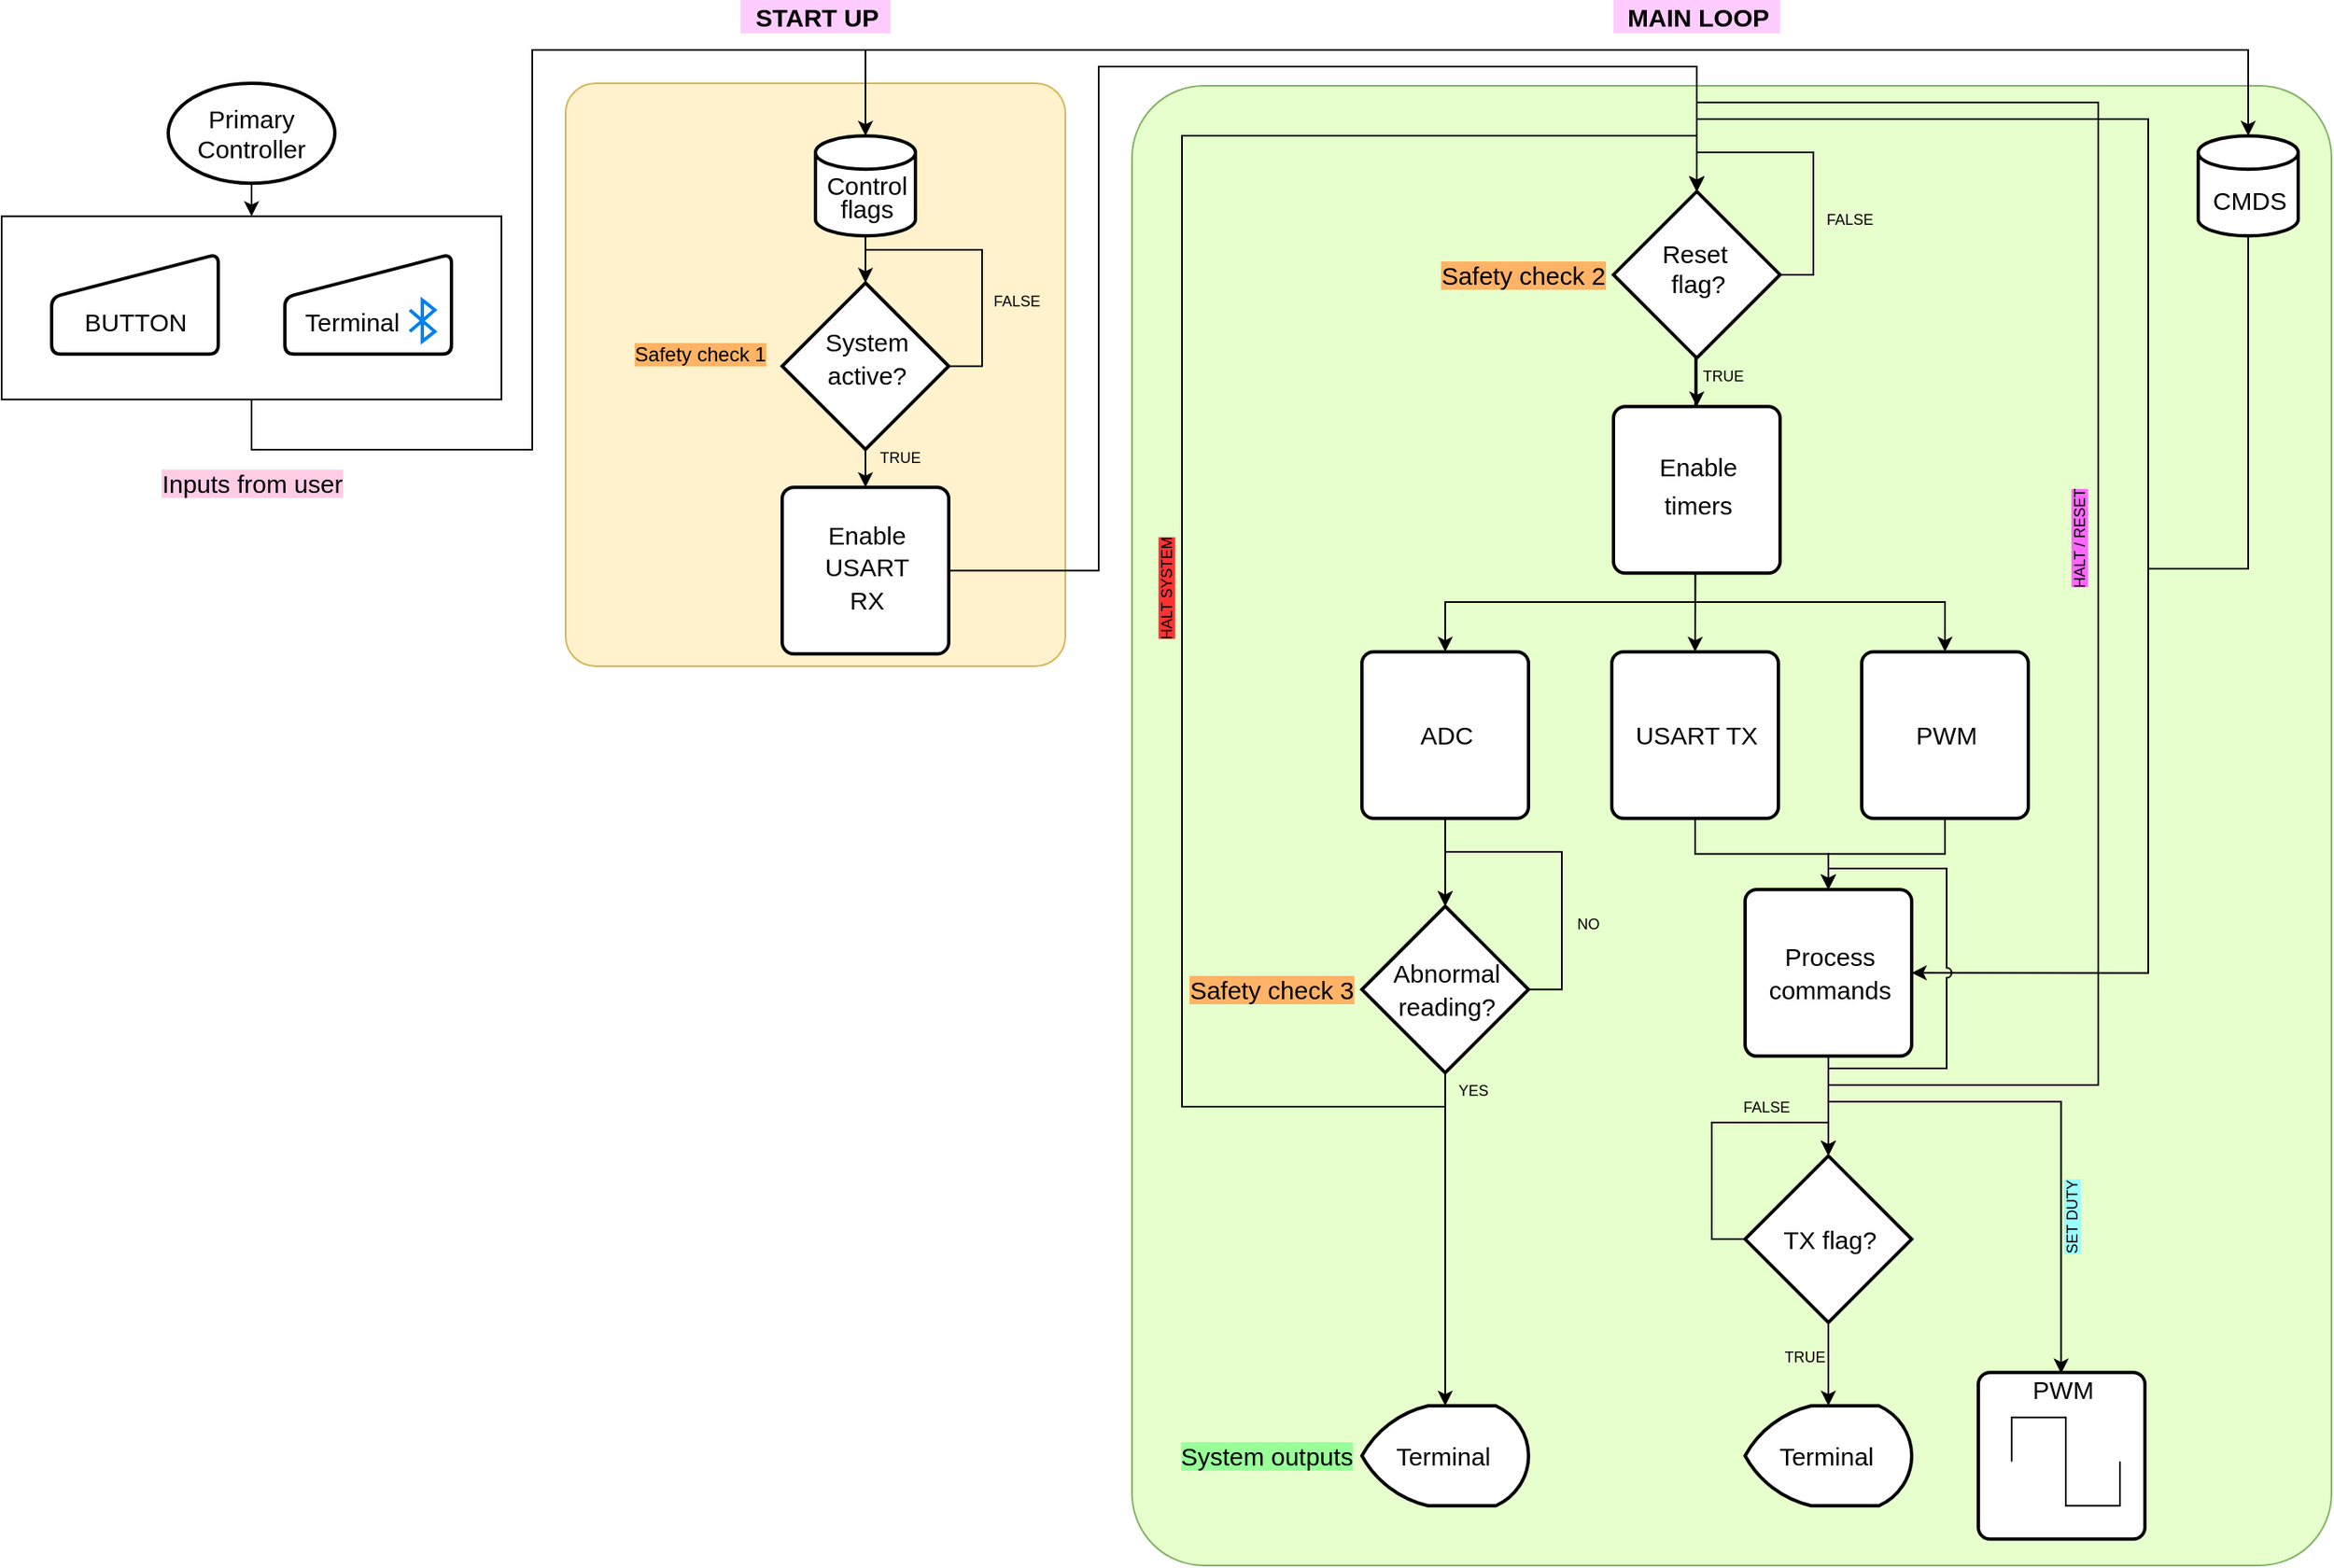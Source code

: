 <mxfile version="14.2.6" type="device"><diagram id="IlAlTLkHtLR08AWThTNg" name="Page-1"><mxGraphModel dx="10601" dy="2731" grid="1" gridSize="10" guides="1" tooltips="1" connect="1" arrows="1" fold="1" page="1" pageScale="1" pageWidth="1654" pageHeight="1169" math="0" shadow="0"><root><mxCell id="0"/><mxCell id="1" parent="0"/><mxCell id="HBd-ifwq5kGsQ835s3PD-8" value="" style="rounded=1;whiteSpace=wrap;html=1;fillColor=#fff2cc;strokeColor=#d6b656;arcSize=6;" parent="1" vertex="1"><mxGeometry x="-9461.5" y="-2180" width="300" height="350" as="geometry"/></mxCell><mxCell id="HBd-ifwq5kGsQ835s3PD-7" value="" style="rounded=1;whiteSpace=wrap;html=1;arcSize=6;strokeColor=#82b366;fillColor=#E6FFCC;" parent="1" vertex="1"><mxGeometry x="-9121.5" y="-2178.55" width="720" height="888.55" as="geometry"/></mxCell><mxCell id="RgG2eZC5aHwLcKgaZsYN-9" style="edgeStyle=orthogonalEdgeStyle;rounded=0;orthogonalLoop=1;jettySize=auto;html=1;exitX=0.5;exitY=1;exitDx=0;exitDy=0;entryX=0.494;entryY=0.033;entryDx=0;entryDy=0;entryPerimeter=0;" edge="1" parent="1" source="xcQFfweduvgqyS6fy63K-100" target="xcQFfweduvgqyS6fy63K-123"><mxGeometry relative="1" as="geometry"><Array as="points"><mxPoint x="-8703.5" y="-1568.46"/><mxPoint x="-8563.5" y="-1568.46"/></Array></mxGeometry></mxCell><mxCell id="RgG2eZC5aHwLcKgaZsYN-11" style="edgeStyle=orthogonalEdgeStyle;rounded=0;orthogonalLoop=1;jettySize=auto;html=1;exitX=0.5;exitY=1;exitDx=0;exitDy=0;entryX=0.5;entryY=0;entryDx=0;entryDy=0;entryPerimeter=0;" edge="1" parent="1" source="xcQFfweduvgqyS6fy63K-100" target="xcQFfweduvgqyS6fy63K-39"><mxGeometry relative="1" as="geometry"><Array as="points"><mxPoint x="-8703.5" y="-1578.46"/><mxPoint x="-8541.5" y="-1578.46"/><mxPoint x="-8541.5" y="-2168.46"/><mxPoint x="-8782.5" y="-2168.46"/></Array></mxGeometry></mxCell><mxCell id="xcQFfweduvgqyS6fy63K-100" value="" style="rounded=1;whiteSpace=wrap;html=1;absoluteArcSize=1;arcSize=14;strokeWidth=2;" parent="1" vertex="1"><mxGeometry x="-8753.5" y="-1695.84" width="100" height="100" as="geometry"/></mxCell><mxCell id="xcQFfweduvgqyS6fy63K-58" style="edgeStyle=orthogonalEdgeStyle;rounded=0;orthogonalLoop=1;jettySize=auto;html=1;exitX=0.5;exitY=1;exitDx=0;exitDy=0;" parent="1" target="xcQFfweduvgqyS6fy63K-53" edge="1"><mxGeometry relative="1" as="geometry"><mxPoint x="-8783.5" y="-2048.6" as="sourcePoint"/><Array as="points"><mxPoint x="-8783.5" y="-1868.46"/><mxPoint x="-8633.5" y="-1868.46"/></Array></mxGeometry></mxCell><mxCell id="xcQFfweduvgqyS6fy63K-59" style="edgeStyle=orthogonalEdgeStyle;rounded=0;orthogonalLoop=1;jettySize=auto;html=1;exitX=0.5;exitY=1;exitDx=0;exitDy=0;entryX=0.5;entryY=0;entryDx=0;entryDy=0;" parent="1" target="xcQFfweduvgqyS6fy63K-50" edge="1"><mxGeometry relative="1" as="geometry"><mxPoint x="-8783.5" y="-2048.6" as="sourcePoint"/></mxGeometry></mxCell><mxCell id="JSln8CfDK0Wk38xEsT6I-9" style="edgeStyle=orthogonalEdgeStyle;rounded=0;sketch=0;jumpStyle=arc;orthogonalLoop=1;jettySize=auto;html=1;exitX=0.5;exitY=1;exitDx=0;exitDy=0;entryX=0.5;entryY=0;entryDx=0;entryDy=0;" parent="1" target="xcQFfweduvgqyS6fy63K-51" edge="1"><mxGeometry relative="1" as="geometry"><mxPoint x="-8783.5" y="-2048.6" as="sourcePoint"/><Array as="points"><mxPoint x="-8783.5" y="-1868.46"/><mxPoint x="-8933.5" y="-1868.46"/></Array></mxGeometry></mxCell><mxCell id="xcQFfweduvgqyS6fy63K-49" value="" style="rounded=1;whiteSpace=wrap;html=1;absoluteArcSize=1;arcSize=14;strokeWidth=2;" parent="1" vertex="1"><mxGeometry x="-8832.5" y="-1985.88" width="100" height="100" as="geometry"/></mxCell><mxCell id="RgG2eZC5aHwLcKgaZsYN-14" style="edgeStyle=orthogonalEdgeStyle;rounded=0;orthogonalLoop=1;jettySize=auto;html=1;exitX=1;exitY=0.5;exitDx=0;exitDy=0;entryX=0.5;entryY=0;entryDx=0;entryDy=0;entryPerimeter=0;" edge="1" parent="1" source="xcQFfweduvgqyS6fy63K-48" target="xcQFfweduvgqyS6fy63K-39"><mxGeometry relative="1" as="geometry"><Array as="points"><mxPoint x="-9141.5" y="-1887"/><mxPoint x="-9141.5" y="-2190"/><mxPoint x="-8782.5" y="-2190"/></Array></mxGeometry></mxCell><mxCell id="xcQFfweduvgqyS6fy63K-48" value="" style="rounded=1;whiteSpace=wrap;html=1;absoluteArcSize=1;arcSize=14;strokeWidth=2;" parent="1" vertex="1"><mxGeometry x="-9331.5" y="-1937.42" width="100" height="100" as="geometry"/></mxCell><mxCell id="JSln8CfDK0Wk38xEsT6I-6" style="edgeStyle=orthogonalEdgeStyle;rounded=0;sketch=0;jumpStyle=arc;orthogonalLoop=1;jettySize=auto;html=1;exitX=0.5;exitY=1;exitDx=0;exitDy=0;entryX=0.5;entryY=0;entryDx=0;entryDy=0;entryPerimeter=0;" parent="1" source="xcQFfweduvgqyS6fy63K-5" target="xcQFfweduvgqyS6fy63K-12" edge="1"><mxGeometry relative="1" as="geometry"><Array as="points"><mxPoint x="-9650.5" y="-1960"/><mxPoint x="-9481.5" y="-1960"/><mxPoint x="-9481.5" y="-2200"/><mxPoint x="-9281.5" y="-2200"/></Array></mxGeometry></mxCell><mxCell id="RgG2eZC5aHwLcKgaZsYN-12" style="edgeStyle=orthogonalEdgeStyle;rounded=0;orthogonalLoop=1;jettySize=auto;html=1;exitX=0.5;exitY=1;exitDx=0;exitDy=0;entryX=0.5;entryY=0;entryDx=0;entryDy=0;entryPerimeter=0;" edge="1" parent="1" source="xcQFfweduvgqyS6fy63K-5" target="xcQFfweduvgqyS6fy63K-34"><mxGeometry relative="1" as="geometry"><Array as="points"><mxPoint x="-9649.5" y="-1960"/><mxPoint x="-9481.5" y="-1960"/><mxPoint x="-9481.5" y="-2200"/><mxPoint x="-8451.5" y="-2200"/></Array></mxGeometry></mxCell><mxCell id="xcQFfweduvgqyS6fy63K-5" value="" style="whiteSpace=wrap;html=1;" parent="1" vertex="1"><mxGeometry x="-9800" y="-2100.14" width="300" height="110" as="geometry"/></mxCell><mxCell id="xcQFfweduvgqyS6fy63K-16" style="edgeStyle=orthogonalEdgeStyle;rounded=0;orthogonalLoop=1;jettySize=auto;html=1;exitX=0.5;exitY=1;exitDx=0;exitDy=0;exitPerimeter=0;entryX=0.5;entryY=0;entryDx=0;entryDy=0;" parent="1" source="xcQFfweduvgqyS6fy63K-1" target="xcQFfweduvgqyS6fy63K-5" edge="1"><mxGeometry relative="1" as="geometry"/></mxCell><mxCell id="xcQFfweduvgqyS6fy63K-1" value="&lt;font style=&quot;font-size: 15px;&quot;&gt;Primary Controller&lt;/font&gt;" style="strokeWidth=2;html=1;shape=mxgraph.flowchart.start_1;whiteSpace=wrap;fontSize=15;" parent="1" vertex="1"><mxGeometry x="-9700" y="-2180" width="100" height="60" as="geometry"/></mxCell><mxCell id="xcQFfweduvgqyS6fy63K-2" value="" style="html=1;strokeWidth=2;shape=manualInput;whiteSpace=wrap;rounded=1;size=26;arcSize=11;align=center;" parent="1" vertex="1"><mxGeometry x="-9770" y="-2077.42" width="100" height="60" as="geometry"/></mxCell><mxCell id="xcQFfweduvgqyS6fy63K-3" value="" style="html=1;strokeWidth=2;shape=manualInput;whiteSpace=wrap;rounded=1;size=26;arcSize=11;" parent="1" vertex="1"><mxGeometry x="-9630" y="-2077.42" width="100" height="60" as="geometry"/></mxCell><mxCell id="xcQFfweduvgqyS6fy63K-4" value="&lt;span style=&quot;background-color: rgb(255, 204, 230); font-size: 15px;&quot;&gt;Inputs from user&lt;/span&gt;" style="text;html=1;align=center;verticalAlign=middle;resizable=0;points=[];autosize=1;fontSize=15;" parent="1" vertex="1"><mxGeometry x="-9710" y="-1950.0" width="120" height="20" as="geometry"/></mxCell><mxCell id="xcQFfweduvgqyS6fy63K-7" value="&lt;font style=&quot;font-size: 15px;&quot;&gt;BUTTON&lt;/font&gt;" style="text;html=1;align=center;verticalAlign=middle;resizable=0;points=[];autosize=1;fontSize=15;" parent="1" vertex="1"><mxGeometry x="-9760" y="-2047.42" width="80" height="20" as="geometry"/></mxCell><mxCell id="xcQFfweduvgqyS6fy63K-9" value="&lt;font style=&quot;font-size: 15px;&quot;&gt;Terminal&lt;/font&gt;" style="text;html=1;align=center;verticalAlign=middle;resizable=0;points=[];autosize=1;fontSize=15;" parent="1" vertex="1"><mxGeometry x="-9625" y="-2047.42" width="70" height="20" as="geometry"/></mxCell><mxCell id="xcQFfweduvgqyS6fy63K-23" style="edgeStyle=orthogonalEdgeStyle;rounded=0;orthogonalLoop=1;jettySize=auto;html=1;exitX=0.5;exitY=1;exitDx=0;exitDy=0;exitPerimeter=0;entryX=0.5;entryY=0;entryDx=0;entryDy=0;entryPerimeter=0;" parent="1" source="xcQFfweduvgqyS6fy63K-12" target="xcQFfweduvgqyS6fy63K-17" edge="1"><mxGeometry relative="1" as="geometry"><Array as="points"><mxPoint x="-9281.5" y="-2008.28"/><mxPoint x="-9281.5" y="-2008.28"/></Array></mxGeometry></mxCell><mxCell id="xcQFfweduvgqyS6fy63K-12" value="" style="strokeWidth=2;html=1;shape=mxgraph.flowchart.database;whiteSpace=wrap;" parent="1" vertex="1"><mxGeometry x="-9311.5" y="-2148.42" width="60" height="60" as="geometry"/></mxCell><mxCell id="xcQFfweduvgqyS6fy63K-14" value="&lt;font style=&quot;font-size: 15px&quot;&gt;Control&lt;/font&gt;" style="text;html=1;align=center;verticalAlign=middle;resizable=0;points=[];autosize=1;fontSize=15;" parent="1" vertex="1"><mxGeometry x="-9311.5" y="-2128.6" width="60" height="20" as="geometry"/></mxCell><mxCell id="RgG2eZC5aHwLcKgaZsYN-1" style="edgeStyle=orthogonalEdgeStyle;rounded=0;orthogonalLoop=1;jettySize=auto;html=1;exitX=0.5;exitY=1;exitDx=0;exitDy=0;exitPerimeter=0;entryX=0.5;entryY=0;entryDx=0;entryDy=0;" edge="1" parent="1" source="xcQFfweduvgqyS6fy63K-17" target="xcQFfweduvgqyS6fy63K-48"><mxGeometry relative="1" as="geometry"/></mxCell><mxCell id="xcQFfweduvgqyS6fy63K-17" value="" style="strokeWidth=2;html=1;shape=mxgraph.flowchart.decision;whiteSpace=wrap;" parent="1" vertex="1"><mxGeometry x="-9331.5" y="-2060.14" width="100" height="100" as="geometry"/></mxCell><mxCell id="xcQFfweduvgqyS6fy63K-18" value="&lt;span style=&quot;background-color: rgb(255 , 179 , 102)&quot;&gt;Safety check 1&lt;/span&gt;" style="text;html=1;align=center;verticalAlign=middle;resizable=0;points=[];autosize=1;" parent="1" vertex="1"><mxGeometry x="-9426.5" y="-2026.56" width="90" height="20" as="geometry"/></mxCell><mxCell id="xcQFfweduvgqyS6fy63K-19" value="&lt;font style=&quot;font-size: 15px&quot;&gt;System&lt;/font&gt;" style="text;html=1;align=center;verticalAlign=middle;resizable=0;points=[];autosize=1;" parent="1" vertex="1"><mxGeometry x="-9316.5" y="-2035.02" width="70" height="20" as="geometry"/></mxCell><mxCell id="xcQFfweduvgqyS6fy63K-26" style="edgeStyle=orthogonalEdgeStyle;rounded=0;orthogonalLoop=1;jettySize=auto;html=1;exitX=1;exitY=0.5;exitDx=0;exitDy=0;exitPerimeter=0;entryX=0.5;entryY=0;entryDx=0;entryDy=0;entryPerimeter=0;" parent="1" source="xcQFfweduvgqyS6fy63K-17" target="xcQFfweduvgqyS6fy63K-17" edge="1"><mxGeometry relative="1" as="geometry"><Array as="points"><mxPoint x="-9211.5" y="-2010"/><mxPoint x="-9211.5" y="-2080"/><mxPoint x="-9281.5" y="-2080"/></Array></mxGeometry></mxCell><mxCell id="xcQFfweduvgqyS6fy63K-27" value="&lt;font style=&quot;font-size: 9px&quot;&gt;FALSE&lt;/font&gt;" style="text;html=1;align=center;verticalAlign=middle;resizable=0;points=[];autosize=1;" parent="1" vertex="1"><mxGeometry x="-9211.5" y="-2060.14" width="40" height="20" as="geometry"/></mxCell><mxCell id="xcQFfweduvgqyS6fy63K-31" value="&lt;font style=&quot;font-size: 9px&quot;&gt;TRUE&lt;/font&gt;" style="text;html=1;align=center;verticalAlign=middle;resizable=0;points=[];autosize=1;" parent="1" vertex="1"><mxGeometry x="-9281.5" y="-1965.88" width="40" height="20" as="geometry"/></mxCell><mxCell id="xcQFfweduvgqyS6fy63K-33" value="&lt;font style=&quot;font-size: 15px;&quot;&gt;Enable&lt;br style=&quot;font-size: 15px;&quot;&gt;&lt;br style=&quot;font-size: 15px;&quot;&gt;&lt;/font&gt;" style="text;html=1;align=center;verticalAlign=middle;resizable=0;points=[];autosize=1;fontSize=15;" parent="1" vertex="1"><mxGeometry x="-9311.5" y="-1920" width="60" height="40" as="geometry"/></mxCell><mxCell id="HBd-ifwq5kGsQ835s3PD-4" style="edgeStyle=orthogonalEdgeStyle;rounded=0;orthogonalLoop=1;jettySize=auto;html=1;exitX=0.5;exitY=1;exitDx=0;exitDy=0;exitPerimeter=0;entryX=0.5;entryY=0;entryDx=0;entryDy=0;entryPerimeter=0;" parent="1" source="xcQFfweduvgqyS6fy63K-34" target="xcQFfweduvgqyS6fy63K-39" edge="1"><mxGeometry relative="1" as="geometry"><mxPoint x="-8777.5" y="-2045.74" as="targetPoint"/><Array as="points"><mxPoint x="-8451.5" y="-2096.46"/><mxPoint x="-8451.5" y="-1888.46"/><mxPoint x="-8511.5" y="-1888.46"/><mxPoint x="-8511.5" y="-2158.46"/><mxPoint x="-8782.5" y="-2158.46"/></Array></mxGeometry></mxCell><mxCell id="HBd-ifwq5kGsQ835s3PD-5" style="edgeStyle=orthogonalEdgeStyle;rounded=0;orthogonalLoop=1;jettySize=auto;html=1;exitX=0.5;exitY=1;exitDx=0;exitDy=0;exitPerimeter=0;entryX=1;entryY=0.5;entryDx=0;entryDy=0;" parent="1" source="xcQFfweduvgqyS6fy63K-34" target="xcQFfweduvgqyS6fy63K-100" edge="1"><mxGeometry relative="1" as="geometry"><Array as="points"><mxPoint x="-8451.5" y="-2096.46"/><mxPoint x="-8451.5" y="-1888.46"/><mxPoint x="-8511.5" y="-1888.46"/><mxPoint x="-8511.5" y="-1645.46"/></Array><mxPoint x="-8521.5" y="-1465.46" as="targetPoint"/></mxGeometry></mxCell><mxCell id="xcQFfweduvgqyS6fy63K-34" value="" style="strokeWidth=2;html=1;shape=mxgraph.flowchart.database;whiteSpace=wrap;" parent="1" vertex="1"><mxGeometry x="-8481.5" y="-2148.42" width="60" height="60" as="geometry"/></mxCell><mxCell id="xcQFfweduvgqyS6fy63K-35" value="&lt;font style=&quot;font-size: 15px&quot;&gt;CMDS&lt;/font&gt;" style="text;html=1;align=center;verticalAlign=middle;resizable=0;points=[];autosize=1;fontSize=15;" parent="1" vertex="1"><mxGeometry x="-8481.5" y="-2120" width="60" height="20" as="geometry"/></mxCell><mxCell id="RgG2eZC5aHwLcKgaZsYN-4" style="edgeStyle=orthogonalEdgeStyle;rounded=0;orthogonalLoop=1;jettySize=auto;html=1;exitX=0.5;exitY=1;exitDx=0;exitDy=0;exitPerimeter=0;entryX=0.5;entryY=0;entryDx=0;entryDy=0;" edge="1" parent="1" source="xcQFfweduvgqyS6fy63K-39" target="xcQFfweduvgqyS6fy63K-49"><mxGeometry relative="1" as="geometry"/></mxCell><mxCell id="xcQFfweduvgqyS6fy63K-39" value="" style="strokeWidth=2;html=1;shape=mxgraph.flowchart.decision;whiteSpace=wrap;" parent="1" vertex="1"><mxGeometry x="-8832.5" y="-2115.02" width="100" height="100" as="geometry"/></mxCell><mxCell id="xcQFfweduvgqyS6fy63K-40" value="&lt;font style=&quot;font-size: 15px;&quot;&gt;Reset&amp;nbsp;&lt;/font&gt;" style="text;html=1;align=center;verticalAlign=middle;resizable=0;points=[];autosize=1;fontSize=15;" parent="1" vertex="1"><mxGeometry x="-8812.5" y="-2088.42" width="60" height="20" as="geometry"/></mxCell><mxCell id="xcQFfweduvgqyS6fy63K-42" value="&lt;span style=&quot;background-color: rgb(255, 179, 102); font-size: 15px;&quot;&gt;Safety check 2&lt;/span&gt;" style="text;html=1;align=center;verticalAlign=middle;resizable=0;points=[];autosize=1;fontSize=15;" parent="1" vertex="1"><mxGeometry x="-8942.5" y="-2075.02" width="110" height="20" as="geometry"/></mxCell><mxCell id="xcQFfweduvgqyS6fy63K-43" style="edgeStyle=orthogonalEdgeStyle;rounded=0;orthogonalLoop=1;jettySize=auto;html=1;exitX=1;exitY=0.5;exitDx=0;exitDy=0;exitPerimeter=0;entryX=0.5;entryY=0;entryDx=0;entryDy=0;entryPerimeter=0;" parent="1" source="xcQFfweduvgqyS6fy63K-39" target="xcQFfweduvgqyS6fy63K-39" edge="1"><mxGeometry relative="1" as="geometry"><Array as="points"><mxPoint x="-8712.5" y="-2065.46"/><mxPoint x="-8712.5" y="-2138.46"/><mxPoint x="-8782.5" y="-2138.46"/></Array></mxGeometry></mxCell><mxCell id="xcQFfweduvgqyS6fy63K-44" value="&lt;font style=&quot;font-size: 9px&quot;&gt;FALSE&lt;/font&gt;" style="text;html=1;align=center;verticalAlign=middle;resizable=0;points=[];autosize=1;" parent="1" vertex="1"><mxGeometry x="-8711.5" y="-2108.6" width="40" height="20" as="geometry"/></mxCell><mxCell id="xcQFfweduvgqyS6fy63K-47" value="&lt;font style=&quot;font-size: 15px;&quot;&gt;Enable&lt;br style=&quot;font-size: 15px;&quot;&gt;&lt;/font&gt;" style="text;html=1;align=center;verticalAlign=middle;resizable=0;points=[];autosize=1;fontSize=15;" parent="1" vertex="1"><mxGeometry x="-8812.5" y="-1960.14" width="60" height="20" as="geometry"/></mxCell><mxCell id="xcQFfweduvgqyS6fy63K-118" style="edgeStyle=orthogonalEdgeStyle;rounded=0;orthogonalLoop=1;jettySize=auto;html=1;exitX=0.5;exitY=1;exitDx=0;exitDy=0;entryX=0.5;entryY=0;entryDx=0;entryDy=0;" parent="1" source="xcQFfweduvgqyS6fy63K-50" target="xcQFfweduvgqyS6fy63K-100" edge="1"><mxGeometry relative="1" as="geometry"/></mxCell><mxCell id="xcQFfweduvgqyS6fy63K-50" value="" style="rounded=1;whiteSpace=wrap;html=1;absoluteArcSize=1;arcSize=14;strokeWidth=2;" parent="1" vertex="1"><mxGeometry x="-8833.5" y="-1838.6" width="100" height="100" as="geometry"/></mxCell><mxCell id="xcQFfweduvgqyS6fy63K-67" style="edgeStyle=orthogonalEdgeStyle;rounded=0;orthogonalLoop=1;jettySize=auto;html=1;exitX=0.5;exitY=1;exitDx=0;exitDy=0;" parent="1" source="xcQFfweduvgqyS6fy63K-51" target="xcQFfweduvgqyS6fy63K-60" edge="1"><mxGeometry relative="1" as="geometry"/></mxCell><mxCell id="xcQFfweduvgqyS6fy63K-51" value="" style="rounded=1;whiteSpace=wrap;html=1;absoluteArcSize=1;arcSize=14;strokeWidth=2;" parent="1" vertex="1"><mxGeometry x="-8983.5" y="-1838.6" width="100" height="100" as="geometry"/></mxCell><mxCell id="xcQFfweduvgqyS6fy63K-120" style="edgeStyle=orthogonalEdgeStyle;rounded=0;orthogonalLoop=1;jettySize=auto;html=1;exitX=0.5;exitY=1;exitDx=0;exitDy=0;entryX=0.5;entryY=0;entryDx=0;entryDy=0;" parent="1" source="xcQFfweduvgqyS6fy63K-53" target="xcQFfweduvgqyS6fy63K-100" edge="1"><mxGeometry relative="1" as="geometry"/></mxCell><mxCell id="xcQFfweduvgqyS6fy63K-53" value="" style="rounded=1;whiteSpace=wrap;html=1;absoluteArcSize=1;arcSize=14;strokeWidth=2;" parent="1" vertex="1"><mxGeometry x="-8683.5" y="-1838.6" width="100" height="100" as="geometry"/></mxCell><mxCell id="xcQFfweduvgqyS6fy63K-54" value="&lt;font style=&quot;font-size: 15px;&quot;&gt;ADC&lt;/font&gt;" style="text;html=1;align=center;verticalAlign=middle;resizable=0;points=[];autosize=1;fontSize=15;" parent="1" vertex="1"><mxGeometry x="-8958.5" y="-1798.6" width="50" height="20" as="geometry"/></mxCell><mxCell id="xcQFfweduvgqyS6fy63K-55" value="&lt;font style=&quot;font-size: 15px;&quot;&gt;USART TX&lt;/font&gt;" style="text;html=1;align=center;verticalAlign=middle;resizable=0;points=[];autosize=1;fontSize=15;" parent="1" vertex="1"><mxGeometry x="-8828.5" y="-1798.6" width="90" height="20" as="geometry"/></mxCell><mxCell id="xcQFfweduvgqyS6fy63K-56" value="&lt;font style=&quot;font-size: 15px;&quot;&gt;PWM&lt;/font&gt;" style="text;html=1;align=center;verticalAlign=middle;resizable=0;points=[];autosize=1;fontSize=15;" parent="1" vertex="1"><mxGeometry x="-8658.5" y="-1798.6" width="50" height="20" as="geometry"/></mxCell><mxCell id="RgG2eZC5aHwLcKgaZsYN-6" style="edgeStyle=orthogonalEdgeStyle;rounded=0;orthogonalLoop=1;jettySize=auto;html=1;exitX=0.5;exitY=1;exitDx=0;exitDy=0;exitPerimeter=0;entryX=0.5;entryY=0;entryDx=0;entryDy=0;entryPerimeter=0;" edge="1" parent="1" source="xcQFfweduvgqyS6fy63K-60" target="xcQFfweduvgqyS6fy63K-39"><mxGeometry relative="1" as="geometry"><Array as="points"><mxPoint x="-8933.5" y="-1565.46"/><mxPoint x="-9091.5" y="-1565.46"/><mxPoint x="-9091.5" y="-2148.46"/><mxPoint x="-8782.5" y="-2148.46"/></Array></mxGeometry></mxCell><mxCell id="RgG2eZC5aHwLcKgaZsYN-8" style="edgeStyle=orthogonalEdgeStyle;rounded=0;orthogonalLoop=1;jettySize=auto;html=1;exitX=0.5;exitY=1;exitDx=0;exitDy=0;exitPerimeter=0;" edge="1" parent="1" source="xcQFfweduvgqyS6fy63K-60" target="xcQFfweduvgqyS6fy63K-63"><mxGeometry relative="1" as="geometry"/></mxCell><mxCell id="xcQFfweduvgqyS6fy63K-60" value="" style="strokeWidth=2;html=1;shape=mxgraph.flowchart.decision;whiteSpace=wrap;" parent="1" vertex="1"><mxGeometry x="-8983.5" y="-1685.87" width="100" height="100" as="geometry"/></mxCell><mxCell id="xcQFfweduvgqyS6fy63K-61" value="&lt;span style=&quot;background-color: rgb(255, 179, 102); font-size: 15px;&quot;&gt;Safety check 3&lt;/span&gt;" style="text;html=1;align=center;verticalAlign=middle;resizable=0;points=[];autosize=1;fontSize=15;" parent="1" vertex="1"><mxGeometry x="-9093.5" y="-1645.87" width="110" height="20" as="geometry"/></mxCell><mxCell id="xcQFfweduvgqyS6fy63K-62" value="&lt;font style=&quot;font-size: 15px;&quot;&gt;Abnormal&lt;br style=&quot;font-size: 15px;&quot;&gt;&lt;/font&gt;" style="text;html=1;align=center;verticalAlign=middle;resizable=0;points=[];autosize=1;fontSize=15;" parent="1" vertex="1"><mxGeometry x="-8973.5" y="-1655.84" width="80" height="20" as="geometry"/></mxCell><mxCell id="xcQFfweduvgqyS6fy63K-63" value="" style="strokeWidth=2;html=1;shape=mxgraph.flowchart.display;whiteSpace=wrap;" parent="1" vertex="1"><mxGeometry x="-8983.5" y="-1385.88" width="100" height="60" as="geometry"/></mxCell><mxCell id="xcQFfweduvgqyS6fy63K-109" style="edgeStyle=orthogonalEdgeStyle;rounded=0;orthogonalLoop=1;jettySize=auto;html=1;exitX=0.5;exitY=1;exitDx=0;exitDy=0;exitPerimeter=0;" parent="1" source="xcQFfweduvgqyS6fy63K-66" target="xcQFfweduvgqyS6fy63K-81" edge="1"><mxGeometry relative="1" as="geometry"/></mxCell><mxCell id="xcQFfweduvgqyS6fy63K-66" value="" style="strokeWidth=2;html=1;shape=mxgraph.flowchart.decision;whiteSpace=wrap;" parent="1" vertex="1"><mxGeometry x="-8753.5" y="-1535.97" width="100" height="100" as="geometry"/></mxCell><mxCell id="xcQFfweduvgqyS6fy63K-69" value="&lt;font style=&quot;font-size: 15px;&quot;&gt;Terminal&amp;nbsp;&lt;/font&gt;" style="text;html=1;align=center;verticalAlign=middle;resizable=0;points=[];autosize=1;fontSize=15;" parent="1" vertex="1"><mxGeometry x="-8973.5" y="-1365.88" width="80" height="20" as="geometry"/></mxCell><mxCell id="xcQFfweduvgqyS6fy63K-70" style="edgeStyle=orthogonalEdgeStyle;rounded=0;orthogonalLoop=1;jettySize=auto;html=1;exitX=1;exitY=0.5;exitDx=0;exitDy=0;exitPerimeter=0;entryX=0.5;entryY=0;entryDx=0;entryDy=0;entryPerimeter=0;" parent="1" source="xcQFfweduvgqyS6fy63K-60" target="xcQFfweduvgqyS6fy63K-60" edge="1"><mxGeometry relative="1" as="geometry"><Array as="points"><mxPoint x="-8863.5" y="-1635.46"/><mxPoint x="-8863.5" y="-1718.46"/><mxPoint x="-8933.5" y="-1718.46"/></Array></mxGeometry></mxCell><mxCell id="xcQFfweduvgqyS6fy63K-71" value="&lt;font style=&quot;font-size: 9px&quot;&gt;NO&lt;/font&gt;" style="text;html=1;align=center;verticalAlign=middle;resizable=0;points=[];autosize=1;" parent="1" vertex="1"><mxGeometry x="-8863.5" y="-1685.87" width="30" height="20" as="geometry"/></mxCell><mxCell id="xcQFfweduvgqyS6fy63K-73" value="&lt;font style=&quot;font-size: 9px&quot;&gt;YES&lt;/font&gt;" style="text;html=1;align=center;verticalAlign=middle;resizable=0;points=[];autosize=1;" parent="1" vertex="1"><mxGeometry x="-8932.5" y="-1585.87" width="30" height="20" as="geometry"/></mxCell><mxCell id="xcQFfweduvgqyS6fy63K-75" value="&lt;font style=&quot;font-size: 9px ; background-color: rgb(255 , 51 , 51)&quot; color=&quot;#000000&quot;&gt;HALT SYSTEM&lt;/font&gt;" style="text;html=1;align=center;verticalAlign=middle;resizable=0;points=[];autosize=1;rotation=-90;fontColor=#ffffff;" parent="1" vertex="1"><mxGeometry x="-9141.5" y="-1885.88" width="80" height="20" as="geometry"/></mxCell><mxCell id="xcQFfweduvgqyS6fy63K-77" value="&lt;font style=&quot;font-size: 15px;&quot;&gt;TX flag?&lt;/font&gt;" style="text;html=1;align=center;verticalAlign=middle;resizable=0;points=[];autosize=1;fontSize=15;" parent="1" vertex="1"><mxGeometry x="-8738.5" y="-1495.97" width="70" height="20" as="geometry"/></mxCell><mxCell id="xcQFfweduvgqyS6fy63K-80" value="&lt;font style=&quot;font-size: 9px&quot;&gt;FALSE&lt;/font&gt;" style="text;html=1;align=center;verticalAlign=middle;resizable=0;points=[];autosize=1;" parent="1" vertex="1"><mxGeometry x="-8761" y="-1575.97" width="40" height="20" as="geometry"/></mxCell><mxCell id="xcQFfweduvgqyS6fy63K-81" value="" style="strokeWidth=2;html=1;shape=mxgraph.flowchart.display;whiteSpace=wrap;" parent="1" vertex="1"><mxGeometry x="-8753.5" y="-1385.88" width="100" height="60" as="geometry"/></mxCell><mxCell id="xcQFfweduvgqyS6fy63K-82" value="&lt;font style=&quot;font-size: 15px;&quot;&gt;Terminal&amp;nbsp;&lt;/font&gt;" style="text;html=1;align=center;verticalAlign=middle;resizable=0;points=[];autosize=1;fontSize=15;" parent="1" vertex="1"><mxGeometry x="-8743.5" y="-1365.88" width="80" height="20" as="geometry"/></mxCell><mxCell id="xcQFfweduvgqyS6fy63K-84" value="&lt;font style=&quot;font-size: 9px&quot;&gt;TRUE&lt;/font&gt;" style="text;html=1;align=center;verticalAlign=middle;resizable=0;points=[];autosize=1;" parent="1" vertex="1"><mxGeometry x="-8738.5" y="-1425.97" width="40" height="20" as="geometry"/></mxCell><mxCell id="xcQFfweduvgqyS6fy63K-90" value="&lt;span style=&quot;background-color: rgb(153, 255, 153); font-size: 15px;&quot;&gt;System outputs&lt;/span&gt;" style="text;html=1;align=center;verticalAlign=middle;resizable=0;points=[];autosize=1;fontSize=15;" parent="1" vertex="1"><mxGeometry x="-9101.5" y="-1365.88" width="120" height="20" as="geometry"/></mxCell><mxCell id="xcQFfweduvgqyS6fy63K-93" value="" style="rounded=1;whiteSpace=wrap;html=1;absoluteArcSize=1;arcSize=14;strokeWidth=2;" parent="1" vertex="1"><mxGeometry x="-8613.5" y="-1405.88" width="100" height="100" as="geometry"/></mxCell><mxCell id="xcQFfweduvgqyS6fy63K-97" value="" style="html=1;verticalLabelPosition=bottom;align=center;labelBackgroundColor=#ffffff;verticalAlign=top;strokeWidth=2;strokeColor=#0080F0;shadow=0;dashed=0;shape=mxgraph.ios7.icons.bluetooth;pointerEvents=1;fillColor=none;" parent="1" vertex="1"><mxGeometry x="-9555" y="-2049.82" width="15" height="24.8" as="geometry"/></mxCell><mxCell id="xcQFfweduvgqyS6fy63K-98" value="&lt;font style=&quot;font-size: 9px&quot;&gt;TRUE&lt;/font&gt;" style="text;html=1;align=center;verticalAlign=middle;resizable=0;points=[];autosize=1;" parent="1" vertex="1"><mxGeometry x="-8787.5" y="-2015.02" width="40" height="20" as="geometry"/></mxCell><mxCell id="xcQFfweduvgqyS6fy63K-111" style="edgeStyle=orthogonalEdgeStyle;rounded=0;orthogonalLoop=1;jettySize=auto;html=1;exitX=0.5;exitY=1;exitDx=0;exitDy=0;entryX=0.5;entryY=0;entryDx=0;entryDy=0;entryPerimeter=0;" parent="1" source="xcQFfweduvgqyS6fy63K-100" target="xcQFfweduvgqyS6fy63K-66" edge="1"><mxGeometry relative="1" as="geometry"/></mxCell><mxCell id="xcQFfweduvgqyS6fy63K-101" value="&lt;font style=&quot;font-size: 15px;&quot;&gt;Process&lt;/font&gt;" style="text;html=1;align=center;verticalAlign=middle;resizable=0;points=[];autosize=1;fontSize=15;" parent="1" vertex="1"><mxGeometry x="-8738.5" y="-1665.87" width="70" height="20" as="geometry"/></mxCell><mxCell id="xcQFfweduvgqyS6fy63K-106" style="edgeStyle=orthogonalEdgeStyle;rounded=0;orthogonalLoop=1;jettySize=auto;html=1;entryX=0.5;entryY=0;entryDx=0;entryDy=0;entryPerimeter=0;" parent="1" target="xcQFfweduvgqyS6fy63K-66" edge="1"><mxGeometry relative="1" as="geometry"><mxPoint x="-8753.5" y="-1485.97" as="sourcePoint"/><Array as="points"><mxPoint x="-8773.5" y="-1485.97"/><mxPoint x="-8773.5" y="-1555.97"/><mxPoint x="-8703.5" y="-1555.97"/></Array></mxGeometry></mxCell><mxCell id="xcQFfweduvgqyS6fy63K-115" value="&lt;font style=&quot;font-size: 9px ; background-color: rgb(153 , 255 , 255)&quot;&gt;SET DUTY&lt;/font&gt;" style="text;html=1;align=center;verticalAlign=middle;resizable=0;points=[];autosize=1;rotation=-90;" parent="1" vertex="1"><mxGeometry x="-8588.5" y="-1508.46" width="60" height="20" as="geometry"/></mxCell><mxCell id="xcQFfweduvgqyS6fy63K-121" style="edgeStyle=orthogonalEdgeStyle;rounded=0;orthogonalLoop=1;jettySize=auto;html=1;exitX=0.5;exitY=1;exitDx=0;exitDy=0;entryX=0.5;entryY=0;entryDx=0;entryDy=0;jumpStyle=arc;" parent="1" source="xcQFfweduvgqyS6fy63K-100" target="xcQFfweduvgqyS6fy63K-100" edge="1"><mxGeometry relative="1" as="geometry"><Array as="points"><mxPoint x="-8703.5" y="-1588.46"/><mxPoint x="-8632.5" y="-1588.46"/><mxPoint x="-8632.5" y="-1708.46"/><mxPoint x="-8703.5" y="-1708.46"/></Array></mxGeometry></mxCell><mxCell id="xcQFfweduvgqyS6fy63K-123" value="&lt;font style=&quot;font-size: 15px;&quot;&gt;PWM&lt;/font&gt;" style="text;html=1;align=center;verticalAlign=middle;resizable=0;points=[];autosize=1;fontSize=15;" parent="1" vertex="1"><mxGeometry x="-8588.5" y="-1405.88" width="50" height="20" as="geometry"/></mxCell><mxCell id="HBd-ifwq5kGsQ835s3PD-9" value="&lt;font style=&quot;font-size: 15px;&quot;&gt;START UP&lt;/font&gt;" style="text;html=1;align=center;verticalAlign=middle;resizable=0;points=[];autosize=1;fontStyle=1;fillColor=#FFCCFF;fontSize=15;" parent="1" vertex="1"><mxGeometry x="-9356.5" y="-2230.0" width="90" height="20" as="geometry"/></mxCell><mxCell id="HBd-ifwq5kGsQ835s3PD-10" value="&lt;font style=&quot;font-size: 15px;&quot;&gt;MAIN LOOP&lt;/font&gt;" style="text;html=1;align=center;verticalAlign=middle;resizable=0;points=[];autosize=1;fontStyle=1;fillColor=#FFCCFF;fontSize=15;" parent="1" vertex="1"><mxGeometry x="-8832.5" y="-2230" width="100" height="20" as="geometry"/></mxCell><mxCell id="JSln8CfDK0Wk38xEsT6I-4" value="" style="pointerEvents=1;verticalLabelPosition=bottom;shadow=0;dashed=0;align=center;html=1;verticalAlign=top;shape=mxgraph.electrical.waveforms.square_wave;fillColor=#FFFFFF;" parent="1" vertex="1"><mxGeometry x="-8593.5" y="-1378.88" width="65" height="53" as="geometry"/></mxCell><mxCell id="xcQFfweduvgqyS6fy63K-114" value="&lt;font style=&quot;font-size: 9px ; background-color: rgb(255 , 102 , 255)&quot;&gt;HALT / RESET&lt;/font&gt;" style="text;html=1;align=center;verticalAlign=middle;resizable=0;points=[];autosize=1;rotation=-90;" parent="1" vertex="1"><mxGeometry x="-8593.5" y="-1915.88" width="80" height="20" as="geometry"/></mxCell><mxCell id="RgG2eZC5aHwLcKgaZsYN-15" value="flags" style="text;html=1;align=center;verticalAlign=middle;resizable=0;points=[];autosize=1;fontSize=15;" vertex="1" parent="1"><mxGeometry x="-9306.5" y="-2115.02" width="50" height="20" as="geometry"/></mxCell><mxCell id="RgG2eZC5aHwLcKgaZsYN-16" value="active?" style="text;html=1;align=center;verticalAlign=middle;resizable=0;points=[];autosize=1;fontSize=15;" vertex="1" parent="1"><mxGeometry x="-9311.5" y="-2015.02" width="60" height="20" as="geometry"/></mxCell><mxCell id="RgG2eZC5aHwLcKgaZsYN-17" value="USART" style="text;html=1;align=center;verticalAlign=middle;resizable=0;points=[];autosize=1;fontSize=15;" vertex="1" parent="1"><mxGeometry x="-9316.5" y="-1900" width="70" height="20" as="geometry"/></mxCell><mxCell id="RgG2eZC5aHwLcKgaZsYN-18" value="RX" style="text;html=1;align=center;verticalAlign=middle;resizable=0;points=[];autosize=1;fontSize=15;" vertex="1" parent="1"><mxGeometry x="-9301.5" y="-1880" width="40" height="20" as="geometry"/></mxCell><mxCell id="RgG2eZC5aHwLcKgaZsYN-19" value="flag?" style="text;html=1;align=center;verticalAlign=middle;resizable=0;points=[];autosize=1;fontSize=15;" vertex="1" parent="1"><mxGeometry x="-8807.5" y="-2069.82" width="50" height="20" as="geometry"/></mxCell><mxCell id="RgG2eZC5aHwLcKgaZsYN-20" value="timers" style="text;html=1;align=center;verticalAlign=middle;resizable=0;points=[];autosize=1;fontSize=15;" vertex="1" parent="1"><mxGeometry x="-8812.5" y="-1937.42" width="60" height="20" as="geometry"/></mxCell><mxCell id="RgG2eZC5aHwLcKgaZsYN-23" value="reading?" style="text;html=1;align=center;verticalAlign=middle;resizable=0;points=[];autosize=1;fontSize=15;" vertex="1" parent="1"><mxGeometry x="-8968.5" y="-1635.84" width="70" height="20" as="geometry"/></mxCell><mxCell id="RgG2eZC5aHwLcKgaZsYN-24" value="commands" style="text;html=1;align=center;verticalAlign=middle;resizable=0;points=[];autosize=1;fontSize=15;" vertex="1" parent="1"><mxGeometry x="-8748.5" y="-1645.87" width="90" height="20" as="geometry"/></mxCell></root></mxGraphModel></diagram></mxfile>
